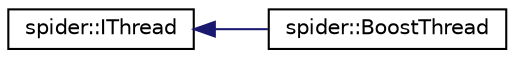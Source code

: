 digraph "Graphical Class Hierarchy"
{
  edge [fontname="Helvetica",fontsize="10",labelfontname="Helvetica",labelfontsize="10"];
  node [fontname="Helvetica",fontsize="10",shape=record];
  rankdir="LR";
  Node0 [label="spider::IThread",height=0.2,width=0.4,color="black", fillcolor="white", style="filled",URL="$classspider_1_1_i_thread.html"];
  Node0 -> Node1 [dir="back",color="midnightblue",fontsize="10",style="solid",fontname="Helvetica"];
  Node1 [label="spider::BoostThread",height=0.2,width=0.4,color="black", fillcolor="white", style="filled",URL="$classspider_1_1_boost_thread.html",tooltip="IThread. "];
}
